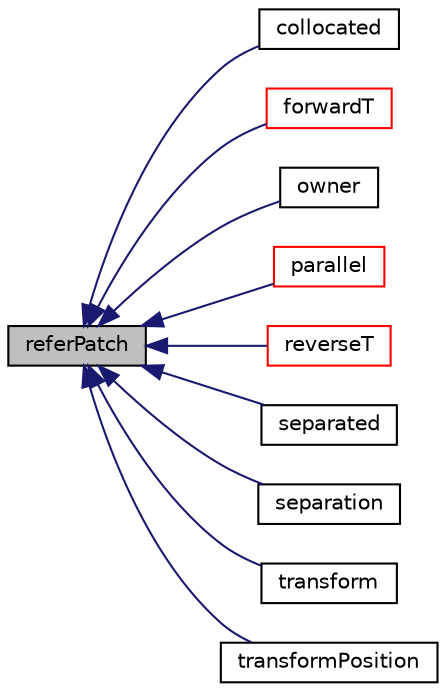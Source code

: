 digraph "referPatch"
{
  bgcolor="transparent";
  edge [fontname="Helvetica",fontsize="10",labelfontname="Helvetica",labelfontsize="10"];
  node [fontname="Helvetica",fontsize="10",shape=record];
  rankdir="LR";
  Node1 [label="referPatch",height=0.2,width=0.4,color="black", fillcolor="grey75", style="filled", fontcolor="black"];
  Node1 -> Node2 [dir="back",color="midnightblue",fontsize="10",style="solid",fontname="Helvetica"];
  Node2 [label="collocated",height=0.2,width=0.4,color="black",URL="$a01971.html#ac20f6a82a697a4b7867e17abc996f13f",tooltip="Are faces collocated. Either size 0,1 or length of patch. "];
  Node1 -> Node3 [dir="back",color="midnightblue",fontsize="10",style="solid",fontname="Helvetica"];
  Node3 [label="forwardT",height=0.2,width=0.4,color="red",URL="$a01971.html#a187f3034c3ee57e3abbcf469b39819b9",tooltip="Return face transformation tensor. "];
  Node1 -> Node4 [dir="back",color="midnightblue",fontsize="10",style="solid",fontname="Helvetica"];
  Node4 [label="owner",height=0.2,width=0.4,color="black",URL="$a01971.html#ae2fb0867c083f040d00c1b69a4f59b0f",tooltip="Does this side own the patch ? "];
  Node1 -> Node5 [dir="back",color="midnightblue",fontsize="10",style="solid",fontname="Helvetica"];
  Node5 [label="parallel",height=0.2,width=0.4,color="red",URL="$a01971.html#a155cd0ed094eb1c75aba4cdb37be8c4d",tooltip="Are the cyclic planes parallel. "];
  Node1 -> Node6 [dir="back",color="midnightblue",fontsize="10",style="solid",fontname="Helvetica"];
  Node6 [label="reverseT",height=0.2,width=0.4,color="red",URL="$a01971.html#a8449a6b191feb77a67a0e5abb8b0ac9f",tooltip="Return neighbour-cell transformation tensor. "];
  Node1 -> Node7 [dir="back",color="midnightblue",fontsize="10",style="solid",fontname="Helvetica"];
  Node7 [label="separated",height=0.2,width=0.4,color="black",URL="$a01971.html#ae5833a85d0c917be6dea70be00866124",tooltip="Are the planes separated. "];
  Node1 -> Node8 [dir="back",color="midnightblue",fontsize="10",style="solid",fontname="Helvetica"];
  Node8 [label="separation",height=0.2,width=0.4,color="black",URL="$a01971.html#ad7f3adb80a7ff18f2e00535fa7f7aea0",tooltip="If the planes are separated the separation vector. "];
  Node1 -> Node9 [dir="back",color="midnightblue",fontsize="10",style="solid",fontname="Helvetica"];
  Node9 [label="transform",height=0.2,width=0.4,color="black",URL="$a01971.html#ac4df2e829cf15ca6ecef5950e701c481",tooltip="Type of transform. "];
  Node1 -> Node10 [dir="back",color="midnightblue",fontsize="10",style="solid",fontname="Helvetica"];
  Node10 [label="transformPosition",height=0.2,width=0.4,color="black",URL="$a01971.html#ab0f25ce9b10cf4b7091eb5de4efc970a",tooltip="Transform a patch-based position from other side to this side. "];
}
